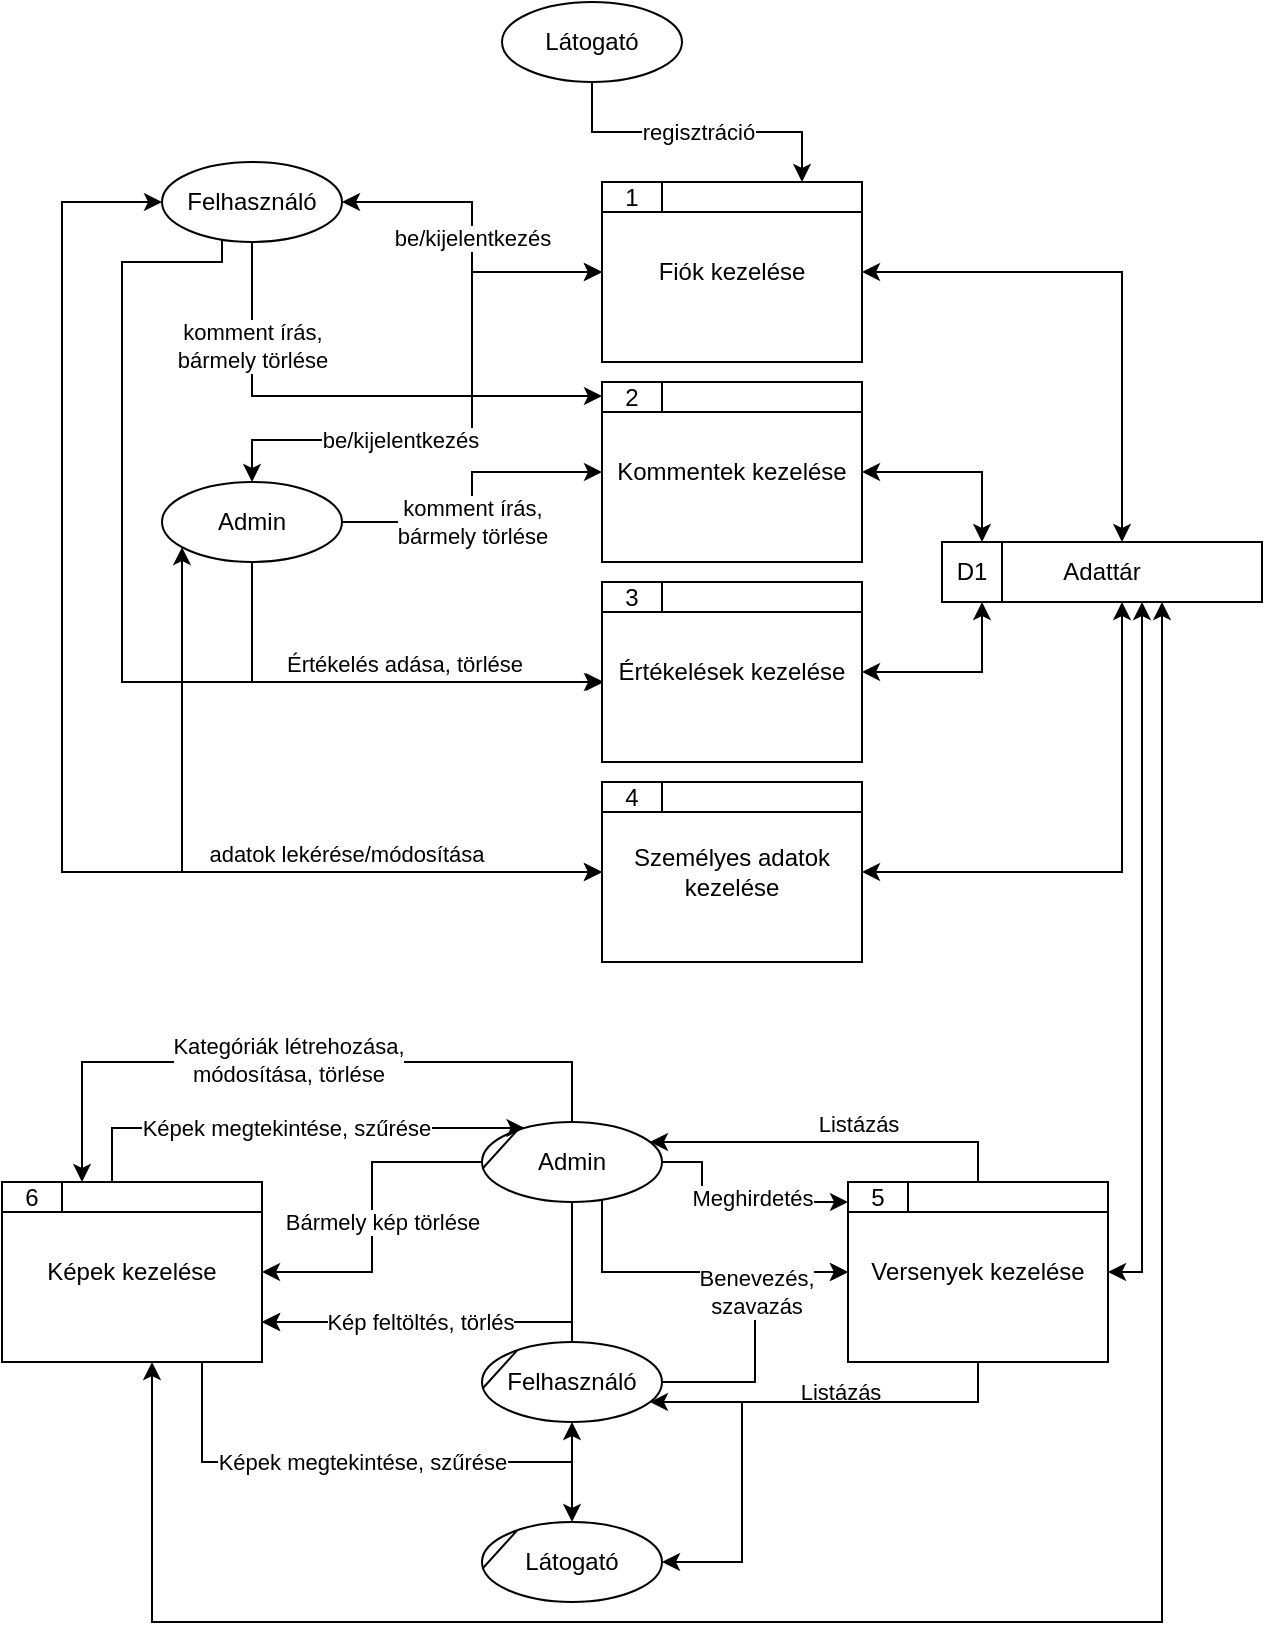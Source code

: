 <mxfile version="13.7.3" type="device"><diagram id="liq6UGpSimHM-IPulGpQ" name="1 oldal"><mxGraphModel dx="1732" dy="805" grid="1" gridSize="10" guides="1" tooltips="1" connect="1" arrows="1" fold="1" page="1" pageScale="1" pageWidth="827" pageHeight="1169" math="0" shadow="0"><root><mxCell id="0"/><mxCell id="1" parent="0"/><mxCell id="KeTaUQjDJI3qpEHihpLi-88" style="edgeStyle=orthogonalEdgeStyle;rounded=0;orthogonalLoop=1;jettySize=auto;html=1;startArrow=none;startFill=0;endArrow=classic;endFill=1;" edge="1" parent="1" source="KeTaUQjDJI3qpEHihpLi-67" target="KeTaUQjDJI3qpEHihpLi-28"><mxGeometry relative="1" as="geometry"><Array as="points"><mxPoint x="70" y="790"/><mxPoint x="255" y="790"/></Array></mxGeometry></mxCell><mxCell id="KeTaUQjDJI3qpEHihpLi-85" style="edgeStyle=orthogonalEdgeStyle;rounded=0;orthogonalLoop=1;jettySize=auto;html=1;startArrow=none;startFill=0;endArrow=classic;endFill=1;" edge="1" parent="1" source="KeTaUQjDJI3qpEHihpLi-34" target="KeTaUQjDJI3qpEHihpLi-67"><mxGeometry relative="1" as="geometry"><Array as="points"><mxPoint x="255" y="720"/></Array></mxGeometry></mxCell><mxCell id="KeTaUQjDJI3qpEHihpLi-12" value="" style="group" vertex="1" connectable="0" parent="1"><mxGeometry x="270" y="150" width="130" height="90" as="geometry"/></mxCell><mxCell id="KeTaUQjDJI3qpEHihpLi-9" value="Fiók kezelése" style="rounded=0;whiteSpace=wrap;html=1;" vertex="1" parent="KeTaUQjDJI3qpEHihpLi-12"><mxGeometry width="130" height="90" as="geometry"/></mxCell><mxCell id="KeTaUQjDJI3qpEHihpLi-10" value="1" style="rounded=0;whiteSpace=wrap;html=1;" vertex="1" parent="KeTaUQjDJI3qpEHihpLi-12"><mxGeometry width="30" height="15" as="geometry"/></mxCell><mxCell id="KeTaUQjDJI3qpEHihpLi-11" value="" style="rounded=0;whiteSpace=wrap;html=1;" vertex="1" parent="KeTaUQjDJI3qpEHihpLi-12"><mxGeometry x="30" width="100" height="15" as="geometry"/></mxCell><mxCell id="KeTaUQjDJI3qpEHihpLi-14" value="" style="group" vertex="1" connectable="0" parent="1"><mxGeometry x="270" y="250" width="130" height="90" as="geometry"/></mxCell><mxCell id="KeTaUQjDJI3qpEHihpLi-15" value="Kommentek kezelése" style="rounded=0;whiteSpace=wrap;html=1;" vertex="1" parent="KeTaUQjDJI3qpEHihpLi-14"><mxGeometry width="130" height="90" as="geometry"/></mxCell><mxCell id="KeTaUQjDJI3qpEHihpLi-16" value="2" style="rounded=0;whiteSpace=wrap;html=1;" vertex="1" parent="KeTaUQjDJI3qpEHihpLi-14"><mxGeometry width="30" height="15" as="geometry"/></mxCell><mxCell id="KeTaUQjDJI3qpEHihpLi-17" value="" style="rounded=0;whiteSpace=wrap;html=1;" vertex="1" parent="KeTaUQjDJI3qpEHihpLi-14"><mxGeometry x="30" width="100" height="15" as="geometry"/></mxCell><mxCell id="KeTaUQjDJI3qpEHihpLi-18" value="" style="group" vertex="1" connectable="0" parent="1"><mxGeometry x="270" y="450" width="130" height="90" as="geometry"/></mxCell><mxCell id="KeTaUQjDJI3qpEHihpLi-19" value="Személyes adatok&lt;br&gt;kezelése" style="rounded=0;whiteSpace=wrap;html=1;" vertex="1" parent="KeTaUQjDJI3qpEHihpLi-18"><mxGeometry width="130" height="90" as="geometry"/></mxCell><mxCell id="KeTaUQjDJI3qpEHihpLi-20" value="4" style="rounded=0;whiteSpace=wrap;html=1;" vertex="1" parent="KeTaUQjDJI3qpEHihpLi-18"><mxGeometry width="30" height="15" as="geometry"/></mxCell><mxCell id="KeTaUQjDJI3qpEHihpLi-21" value="" style="rounded=0;whiteSpace=wrap;html=1;" vertex="1" parent="KeTaUQjDJI3qpEHihpLi-18"><mxGeometry x="30" width="100" height="15" as="geometry"/></mxCell><mxCell id="KeTaUQjDJI3qpEHihpLi-24" value="" style="group" vertex="1" connectable="0" parent="1"><mxGeometry x="440" y="330" width="160" height="30" as="geometry"/></mxCell><mxCell id="KeTaUQjDJI3qpEHihpLi-22" value="Adattár" style="rounded=0;whiteSpace=wrap;html=1;" vertex="1" parent="KeTaUQjDJI3qpEHihpLi-24"><mxGeometry width="160" height="30" as="geometry"/></mxCell><mxCell id="KeTaUQjDJI3qpEHihpLi-23" value="D1" style="rounded=0;whiteSpace=wrap;html=1;" vertex="1" parent="KeTaUQjDJI3qpEHihpLi-24"><mxGeometry width="30" height="30" as="geometry"/></mxCell><mxCell id="KeTaUQjDJI3qpEHihpLi-43" value="regisztráció" style="edgeStyle=orthogonalEdgeStyle;rounded=0;orthogonalLoop=1;jettySize=auto;html=1;" edge="1" parent="1" source="KeTaUQjDJI3qpEHihpLi-25" target="KeTaUQjDJI3qpEHihpLi-9"><mxGeometry relative="1" as="geometry"><Array as="points"><mxPoint x="265" y="125"/><mxPoint x="370" y="125"/></Array></mxGeometry></mxCell><mxCell id="KeTaUQjDJI3qpEHihpLi-51" value="be/kijelentkezés" style="edgeStyle=orthogonalEdgeStyle;rounded=0;orthogonalLoop=1;jettySize=auto;html=1;entryX=1;entryY=0.5;entryDx=0;entryDy=0;startArrow=classic;startFill=1;" edge="1" parent="1" source="KeTaUQjDJI3qpEHihpLi-9" target="KeTaUQjDJI3qpEHihpLi-26"><mxGeometry relative="1" as="geometry"/></mxCell><mxCell id="KeTaUQjDJI3qpEHihpLi-25" value="Látogató" style="ellipse;whiteSpace=wrap;html=1;rounded=0;" vertex="1" parent="1"><mxGeometry x="220" y="60" width="90" height="40" as="geometry"/></mxCell><mxCell id="KeTaUQjDJI3qpEHihpLi-52" value="adatok lekérése/módosítása" style="edgeStyle=orthogonalEdgeStyle;rounded=0;orthogonalLoop=1;jettySize=auto;html=1;entryX=0;entryY=0.5;entryDx=0;entryDy=0;startArrow=classic;startFill=1;" edge="1" parent="1" source="KeTaUQjDJI3qpEHihpLi-26" target="KeTaUQjDJI3qpEHihpLi-19"><mxGeometry x="0.609" y="9" relative="1" as="geometry"><Array as="points"><mxPoint y="160"/><mxPoint y="495"/></Array><mxPoint as="offset"/></mxGeometry></mxCell><mxCell id="KeTaUQjDJI3qpEHihpLi-62" style="edgeStyle=orthogonalEdgeStyle;rounded=0;orthogonalLoop=1;jettySize=auto;html=1;entryX=0.007;entryY=0.556;entryDx=0;entryDy=0;entryPerimeter=0;startArrow=none;startFill=0;endArrow=classic;endFill=1;" edge="1" parent="1" source="KeTaUQjDJI3qpEHihpLi-26" target="KeTaUQjDJI3qpEHihpLi-40"><mxGeometry relative="1" as="geometry"><Array as="points"><mxPoint x="80" y="190"/><mxPoint x="30" y="190"/><mxPoint x="30" y="400"/></Array></mxGeometry></mxCell><mxCell id="KeTaUQjDJI3qpEHihpLi-26" value="Felhasználó" style="ellipse;whiteSpace=wrap;html=1;rounded=0;" vertex="1" parent="1"><mxGeometry x="50" y="140" width="90" height="40" as="geometry"/></mxCell><mxCell id="KeTaUQjDJI3qpEHihpLi-58" value="komment írás,&lt;br&gt;bármely törlése" style="edgeStyle=orthogonalEdgeStyle;rounded=0;orthogonalLoop=1;jettySize=auto;html=1;startArrow=none;startFill=0;endArrow=classic;endFill=1;" edge="1" parent="1" source="KeTaUQjDJI3qpEHihpLi-27" target="KeTaUQjDJI3qpEHihpLi-15"><mxGeometry x="-0.161" relative="1" as="geometry"><mxPoint as="offset"/></mxGeometry></mxCell><mxCell id="KeTaUQjDJI3qpEHihpLi-63" style="edgeStyle=orthogonalEdgeStyle;rounded=0;orthogonalLoop=1;jettySize=auto;html=1;startArrow=classic;startFill=1;endArrow=classic;endFill=1;" edge="1" parent="1" source="KeTaUQjDJI3qpEHihpLi-27" target="KeTaUQjDJI3qpEHihpLi-19"><mxGeometry relative="1" as="geometry"><Array as="points"><mxPoint x="60" y="495"/></Array></mxGeometry></mxCell><mxCell id="KeTaUQjDJI3qpEHihpLi-27" value="Admin" style="ellipse;whiteSpace=wrap;html=1;rounded=0;" vertex="1" parent="1"><mxGeometry x="50" y="300" width="90" height="40" as="geometry"/></mxCell><mxCell id="KeTaUQjDJI3qpEHihpLi-31" value="" style="group" vertex="1" connectable="0" parent="1"><mxGeometry x="210" y="730" width="90" height="40" as="geometry"/></mxCell><mxCell id="KeTaUQjDJI3qpEHihpLi-28" value="Felhasználó" style="ellipse;whiteSpace=wrap;html=1;rounded=0;" vertex="1" parent="KeTaUQjDJI3qpEHihpLi-31"><mxGeometry width="90" height="40" as="geometry"/></mxCell><mxCell id="KeTaUQjDJI3qpEHihpLi-29" value="" style="endArrow=none;html=1;entryX=0.194;entryY=0.108;entryDx=0;entryDy=0;entryPerimeter=0;exitX=0.002;exitY=0.584;exitDx=0;exitDy=0;exitPerimeter=0;" edge="1" parent="KeTaUQjDJI3qpEHihpLi-31" source="KeTaUQjDJI3qpEHihpLi-28" target="KeTaUQjDJI3qpEHihpLi-28"><mxGeometry width="50" height="50" relative="1" as="geometry"><mxPoint x="20" y="-90" as="sourcePoint"/><mxPoint x="70" y="-140" as="targetPoint"/></mxGeometry></mxCell><mxCell id="KeTaUQjDJI3qpEHihpLi-33" value="" style="group" vertex="1" connectable="0" parent="1"><mxGeometry x="210" y="620" width="90" height="40" as="geometry"/></mxCell><mxCell id="KeTaUQjDJI3qpEHihpLi-34" value="Admin" style="ellipse;whiteSpace=wrap;html=1;rounded=0;" vertex="1" parent="KeTaUQjDJI3qpEHihpLi-33"><mxGeometry width="90" height="40" as="geometry"/></mxCell><mxCell id="KeTaUQjDJI3qpEHihpLi-35" value="" style="endArrow=none;html=1;entryX=0.194;entryY=0.108;entryDx=0;entryDy=0;entryPerimeter=0;exitX=0.002;exitY=0.584;exitDx=0;exitDy=0;exitPerimeter=0;" edge="1" parent="KeTaUQjDJI3qpEHihpLi-33" source="KeTaUQjDJI3qpEHihpLi-34" target="KeTaUQjDJI3qpEHihpLi-34"><mxGeometry width="50" height="50" relative="1" as="geometry"><mxPoint x="20" y="-90" as="sourcePoint"/><mxPoint x="70" y="-140" as="targetPoint"/></mxGeometry></mxCell><mxCell id="KeTaUQjDJI3qpEHihpLi-36" value="" style="group" vertex="1" connectable="0" parent="1"><mxGeometry x="210" y="820" width="90" height="40" as="geometry"/></mxCell><mxCell id="KeTaUQjDJI3qpEHihpLi-37" value="Látogató" style="ellipse;whiteSpace=wrap;html=1;rounded=0;" vertex="1" parent="KeTaUQjDJI3qpEHihpLi-36"><mxGeometry width="90" height="40" as="geometry"/></mxCell><mxCell id="KeTaUQjDJI3qpEHihpLi-38" value="" style="endArrow=none;html=1;entryX=0.194;entryY=0.108;entryDx=0;entryDy=0;entryPerimeter=0;exitX=0.002;exitY=0.584;exitDx=0;exitDy=0;exitPerimeter=0;" edge="1" parent="KeTaUQjDJI3qpEHihpLi-36" source="KeTaUQjDJI3qpEHihpLi-37" target="KeTaUQjDJI3qpEHihpLi-37"><mxGeometry width="50" height="50" relative="1" as="geometry"><mxPoint x="20" y="-90" as="sourcePoint"/><mxPoint x="70" y="-140" as="targetPoint"/></mxGeometry></mxCell><mxCell id="KeTaUQjDJI3qpEHihpLi-39" value="" style="group" vertex="1" connectable="0" parent="1"><mxGeometry x="270" y="350" width="130" height="90" as="geometry"/></mxCell><mxCell id="KeTaUQjDJI3qpEHihpLi-40" value="Értékelések kezelése" style="rounded=0;whiteSpace=wrap;html=1;" vertex="1" parent="KeTaUQjDJI3qpEHihpLi-39"><mxGeometry width="130" height="90" as="geometry"/></mxCell><mxCell id="KeTaUQjDJI3qpEHihpLi-41" value="3" style="rounded=0;whiteSpace=wrap;html=1;" vertex="1" parent="KeTaUQjDJI3qpEHihpLi-39"><mxGeometry width="30" height="15" as="geometry"/></mxCell><mxCell id="KeTaUQjDJI3qpEHihpLi-42" value="" style="rounded=0;whiteSpace=wrap;html=1;" vertex="1" parent="KeTaUQjDJI3qpEHihpLi-39"><mxGeometry x="30" width="100" height="15" as="geometry"/></mxCell><mxCell id="KeTaUQjDJI3qpEHihpLi-45" style="edgeStyle=orthogonalEdgeStyle;rounded=0;orthogonalLoop=1;jettySize=auto;html=1;entryX=1;entryY=0.5;entryDx=0;entryDy=0;startArrow=classic;startFill=1;" edge="1" parent="1" source="KeTaUQjDJI3qpEHihpLi-22" target="KeTaUQjDJI3qpEHihpLi-9"><mxGeometry relative="1" as="geometry"><Array as="points"><mxPoint x="530" y="195"/></Array></mxGeometry></mxCell><mxCell id="KeTaUQjDJI3qpEHihpLi-46" style="edgeStyle=orthogonalEdgeStyle;rounded=0;orthogonalLoop=1;jettySize=auto;html=1;entryX=1;entryY=0.5;entryDx=0;entryDy=0;startArrow=classic;startFill=1;" edge="1" parent="1" source="KeTaUQjDJI3qpEHihpLi-22" target="KeTaUQjDJI3qpEHihpLi-15"><mxGeometry relative="1" as="geometry"><Array as="points"><mxPoint x="460" y="295"/></Array></mxGeometry></mxCell><mxCell id="KeTaUQjDJI3qpEHihpLi-47" style="edgeStyle=orthogonalEdgeStyle;rounded=0;orthogonalLoop=1;jettySize=auto;html=1;entryX=1;entryY=0.5;entryDx=0;entryDy=0;startArrow=classic;startFill=1;" edge="1" parent="1" source="KeTaUQjDJI3qpEHihpLi-22" target="KeTaUQjDJI3qpEHihpLi-40"><mxGeometry relative="1" as="geometry"><Array as="points"><mxPoint x="460" y="395"/></Array></mxGeometry></mxCell><mxCell id="KeTaUQjDJI3qpEHihpLi-48" style="edgeStyle=orthogonalEdgeStyle;rounded=0;orthogonalLoop=1;jettySize=auto;html=1;entryX=1;entryY=0.5;entryDx=0;entryDy=0;startArrow=classic;startFill=1;" edge="1" parent="1" source="KeTaUQjDJI3qpEHihpLi-22" target="KeTaUQjDJI3qpEHihpLi-19"><mxGeometry relative="1" as="geometry"><Array as="points"><mxPoint x="530" y="495"/></Array></mxGeometry></mxCell><mxCell id="KeTaUQjDJI3qpEHihpLi-53" value="be/kijelentkezés" style="edgeStyle=orthogonalEdgeStyle;rounded=0;orthogonalLoop=1;jettySize=auto;html=1;startArrow=classic;startFill=1;" edge="1" parent="1" source="KeTaUQjDJI3qpEHihpLi-9" target="KeTaUQjDJI3qpEHihpLi-27"><mxGeometry x="0.321" relative="1" as="geometry"><mxPoint x="280" y="205.034" as="sourcePoint"/><mxPoint x="150.0" y="170" as="targetPoint"/><Array as="points"><mxPoint x="205" y="195"/><mxPoint x="205" y="279"/><mxPoint x="95" y="279"/></Array><mxPoint as="offset"/></mxGeometry></mxCell><mxCell id="KeTaUQjDJI3qpEHihpLi-54" value="" style="group" vertex="1" connectable="0" parent="1"><mxGeometry x="393" y="650" width="130" height="90" as="geometry"/></mxCell><mxCell id="KeTaUQjDJI3qpEHihpLi-55" value="Versenyek kezelése" style="rounded=0;whiteSpace=wrap;html=1;" vertex="1" parent="KeTaUQjDJI3qpEHihpLi-54"><mxGeometry width="130" height="90" as="geometry"/></mxCell><mxCell id="KeTaUQjDJI3qpEHihpLi-56" value="5" style="rounded=0;whiteSpace=wrap;html=1;" vertex="1" parent="KeTaUQjDJI3qpEHihpLi-54"><mxGeometry width="30" height="15" as="geometry"/></mxCell><mxCell id="KeTaUQjDJI3qpEHihpLi-57" value="" style="rounded=0;whiteSpace=wrap;html=1;" vertex="1" parent="KeTaUQjDJI3qpEHihpLi-54"><mxGeometry x="30" width="100" height="15" as="geometry"/></mxCell><mxCell id="KeTaUQjDJI3qpEHihpLi-59" value="komment írás,&lt;br&gt;bármely törlése" style="edgeStyle=orthogonalEdgeStyle;rounded=0;orthogonalLoop=1;jettySize=auto;html=1;startArrow=none;startFill=0;endArrow=classic;endFill=1;" edge="1" parent="1" source="KeTaUQjDJI3qpEHihpLi-26" target="KeTaUQjDJI3qpEHihpLi-15"><mxGeometry x="-0.592" relative="1" as="geometry"><mxPoint x="150" y="330.0" as="sourcePoint"/><mxPoint x="280" y="305.034" as="targetPoint"/><Array as="points"><mxPoint x="95" y="257"/></Array><mxPoint as="offset"/></mxGeometry></mxCell><mxCell id="KeTaUQjDJI3qpEHihpLi-61" value="Értékelés adása, törlése" style="edgeStyle=orthogonalEdgeStyle;rounded=0;orthogonalLoop=1;jettySize=auto;html=1;startArrow=none;startFill=0;endArrow=classic;endFill=1;" edge="1" parent="1" source="KeTaUQjDJI3qpEHihpLi-27" target="KeTaUQjDJI3qpEHihpLi-40"><mxGeometry x="0.157" y="9" relative="1" as="geometry"><mxPoint x="90" y="407.48" as="sourcePoint"/><mxPoint x="220" y="382.514" as="targetPoint"/><mxPoint as="offset"/><Array as="points"><mxPoint x="95" y="400"/></Array></mxGeometry></mxCell><mxCell id="KeTaUQjDJI3qpEHihpLi-66" value="" style="group" vertex="1" connectable="0" parent="1"><mxGeometry x="-30" y="650" width="130" height="90" as="geometry"/></mxCell><mxCell id="KeTaUQjDJI3qpEHihpLi-67" value="Képek kezelése" style="rounded=0;whiteSpace=wrap;html=1;" vertex="1" parent="KeTaUQjDJI3qpEHihpLi-66"><mxGeometry width="130" height="90" as="geometry"/></mxCell><mxCell id="KeTaUQjDJI3qpEHihpLi-68" value="6" style="rounded=0;whiteSpace=wrap;html=1;" vertex="1" parent="KeTaUQjDJI3qpEHihpLi-66"><mxGeometry width="30" height="15" as="geometry"/></mxCell><mxCell id="KeTaUQjDJI3qpEHihpLi-69" value="" style="rounded=0;whiteSpace=wrap;html=1;" vertex="1" parent="KeTaUQjDJI3qpEHihpLi-66"><mxGeometry x="30" width="100" height="15" as="geometry"/></mxCell><mxCell id="KeTaUQjDJI3qpEHihpLi-73" style="edgeStyle=orthogonalEdgeStyle;rounded=0;orthogonalLoop=1;jettySize=auto;html=1;startArrow=classic;startFill=1;" edge="1" parent="1" source="KeTaUQjDJI3qpEHihpLi-22" target="KeTaUQjDJI3qpEHihpLi-55"><mxGeometry relative="1" as="geometry"><mxPoint x="540" y="370" as="sourcePoint"/><mxPoint x="410" y="505" as="targetPoint"/><Array as="points"><mxPoint x="540" y="695"/></Array></mxGeometry></mxCell><mxCell id="KeTaUQjDJI3qpEHihpLi-74" style="edgeStyle=orthogonalEdgeStyle;rounded=0;orthogonalLoop=1;jettySize=auto;html=1;startArrow=classic;startFill=1;" edge="1" parent="1" source="KeTaUQjDJI3qpEHihpLi-22" target="KeTaUQjDJI3qpEHihpLi-67"><mxGeometry relative="1" as="geometry"><mxPoint x="550" y="370" as="sourcePoint"/><mxPoint x="423.0" y="645.034" as="targetPoint"/><Array as="points"><mxPoint x="550" y="870"/><mxPoint x="45" y="870"/></Array></mxGeometry></mxCell><mxCell id="KeTaUQjDJI3qpEHihpLi-76" value="" style="edgeStyle=orthogonalEdgeStyle;rounded=0;orthogonalLoop=1;jettySize=auto;html=1;startArrow=none;startFill=0;endArrow=classic;endFill=1;" edge="1" parent="1" source="KeTaUQjDJI3qpEHihpLi-34" target="KeTaUQjDJI3qpEHihpLi-55"><mxGeometry relative="1" as="geometry"><mxPoint x="230" y="760" as="sourcePoint"/><mxPoint x="403" y="705" as="targetPoint"/><Array as="points"><mxPoint x="270" y="695"/></Array></mxGeometry></mxCell><mxCell id="KeTaUQjDJI3qpEHihpLi-77" value="Meghirdetés" style="edgeStyle=orthogonalEdgeStyle;rounded=0;orthogonalLoop=1;jettySize=auto;html=1;startArrow=none;startFill=0;endArrow=classic;endFill=1;" edge="1" parent="1" source="KeTaUQjDJI3qpEHihpLi-34" target="KeTaUQjDJI3qpEHihpLi-55"><mxGeometry x="0.15" y="2" relative="1" as="geometry"><Array as="points"><mxPoint x="320" y="640"/><mxPoint x="320" y="660"/></Array><mxPoint as="offset"/></mxGeometry></mxCell><mxCell id="KeTaUQjDJI3qpEHihpLi-75" value="Benevezés,&lt;br&gt;szavazás" style="edgeStyle=orthogonalEdgeStyle;rounded=0;orthogonalLoop=1;jettySize=auto;html=1;startArrow=none;startFill=0;endArrow=classic;endFill=1;" edge="1" parent="1" source="KeTaUQjDJI3qpEHihpLi-28" target="KeTaUQjDJI3qpEHihpLi-55"><mxGeometry x="0.241" relative="1" as="geometry"><mxPoint as="offset"/></mxGeometry></mxCell><mxCell id="KeTaUQjDJI3qpEHihpLi-78" value="Listázás" style="edgeStyle=orthogonalEdgeStyle;rounded=0;orthogonalLoop=1;jettySize=auto;html=1;startArrow=classic;startFill=1;endArrow=none;endFill=0;" edge="1" parent="1" source="KeTaUQjDJI3qpEHihpLi-37" target="KeTaUQjDJI3qpEHihpLi-55"><mxGeometry x="0.305" y="5" relative="1" as="geometry"><Array as="points"><mxPoint x="340" y="840"/><mxPoint x="340" y="760"/><mxPoint x="458" y="760"/></Array><mxPoint as="offset"/></mxGeometry></mxCell><mxCell id="KeTaUQjDJI3qpEHihpLi-79" style="edgeStyle=orthogonalEdgeStyle;rounded=0;orthogonalLoop=1;jettySize=auto;html=1;startArrow=none;startFill=0;endArrow=classic;endFill=1;" edge="1" parent="1" source="KeTaUQjDJI3qpEHihpLi-55" target="KeTaUQjDJI3qpEHihpLi-28"><mxGeometry relative="1" as="geometry"><Array as="points"><mxPoint x="458" y="760"/></Array></mxGeometry></mxCell><mxCell id="KeTaUQjDJI3qpEHihpLi-80" value="Listázás" style="edgeStyle=orthogonalEdgeStyle;rounded=0;orthogonalLoop=1;jettySize=auto;html=1;startArrow=classic;startFill=1;endArrow=none;endFill=0;" edge="1" parent="1" source="KeTaUQjDJI3qpEHihpLi-34" target="KeTaUQjDJI3qpEHihpLi-55"><mxGeometry x="0.129" y="9" relative="1" as="geometry"><mxPoint x="230" y="860" as="sourcePoint"/><mxPoint x="468.0" y="750" as="targetPoint"/><Array as="points"><mxPoint x="458" y="630"/></Array><mxPoint as="offset"/></mxGeometry></mxCell><mxCell id="KeTaUQjDJI3qpEHihpLi-81" style="edgeStyle=orthogonalEdgeStyle;rounded=0;orthogonalLoop=1;jettySize=auto;html=1;startArrow=none;startFill=0;endArrow=classic;endFill=1;" edge="1" parent="1" source="KeTaUQjDJI3qpEHihpLi-34" target="KeTaUQjDJI3qpEHihpLi-67"><mxGeometry relative="1" as="geometry"/></mxCell><mxCell id="KeTaUQjDJI3qpEHihpLi-82" value="Bármely kép törlése" style="edgeLabel;html=1;align=center;verticalAlign=middle;resizable=0;points=[];" vertex="1" connectable="0" parent="KeTaUQjDJI3qpEHihpLi-81"><mxGeometry x="0.327" y="1" relative="1" as="geometry"><mxPoint x="4" y="-24.52" as="offset"/></mxGeometry></mxCell><mxCell id="KeTaUQjDJI3qpEHihpLi-83" style="edgeStyle=orthogonalEdgeStyle;rounded=0;orthogonalLoop=1;jettySize=auto;html=1;startArrow=none;startFill=0;endArrow=classic;endFill=1;" edge="1" parent="1" source="KeTaUQjDJI3qpEHihpLi-28" target="KeTaUQjDJI3qpEHihpLi-67"><mxGeometry relative="1" as="geometry"><mxPoint x="220" y="650" as="sourcePoint"/><mxPoint x="110" y="705" as="targetPoint"/><Array as="points"><mxPoint x="255" y="720"/></Array></mxGeometry></mxCell><mxCell id="KeTaUQjDJI3qpEHihpLi-84" value="Kép feltöltés, törlés" style="edgeLabel;html=1;align=center;verticalAlign=middle;resizable=0;points=[];" vertex="1" connectable="0" parent="KeTaUQjDJI3qpEHihpLi-83"><mxGeometry x="0.327" y="1" relative="1" as="geometry"><mxPoint x="22.86" y="-1" as="offset"/></mxGeometry></mxCell><mxCell id="KeTaUQjDJI3qpEHihpLi-87" value="Képek megtekintése, szűrése" style="edgeStyle=orthogonalEdgeStyle;rounded=0;orthogonalLoop=1;jettySize=auto;html=1;startArrow=classic;startFill=1;endArrow=none;endFill=0;" edge="1" parent="1" source="KeTaUQjDJI3qpEHihpLi-37" target="KeTaUQjDJI3qpEHihpLi-67"><mxGeometry x="0.019" relative="1" as="geometry"><Array as="points"><mxPoint x="255" y="790"/><mxPoint x="70" y="790"/></Array><mxPoint as="offset"/></mxGeometry></mxCell><mxCell id="KeTaUQjDJI3qpEHihpLi-89" value="Képek megtekintése, szűrése" style="edgeStyle=orthogonalEdgeStyle;rounded=0;orthogonalLoop=1;jettySize=auto;html=1;startArrow=classic;startFill=1;endArrow=none;endFill=0;" edge="1" parent="1" source="KeTaUQjDJI3qpEHihpLi-34" target="KeTaUQjDJI3qpEHihpLi-67"><mxGeometry x="0.019" relative="1" as="geometry"><mxPoint x="209.97" y="645" as="sourcePoint"/><mxPoint x="24.97" y="565" as="targetPoint"/><Array as="points"><mxPoint x="25" y="623"/></Array><mxPoint as="offset"/></mxGeometry></mxCell><mxCell id="KeTaUQjDJI3qpEHihpLi-90" style="edgeStyle=orthogonalEdgeStyle;rounded=0;orthogonalLoop=1;jettySize=auto;html=1;startArrow=none;startFill=0;endArrow=classic;endFill=1;" edge="1" parent="1" source="KeTaUQjDJI3qpEHihpLi-34" target="KeTaUQjDJI3qpEHihpLi-67"><mxGeometry relative="1" as="geometry"><Array as="points"><mxPoint x="255" y="590"/><mxPoint x="10" y="590"/></Array></mxGeometry></mxCell><mxCell id="KeTaUQjDJI3qpEHihpLi-91" value="Kategóriák létrehozása,&lt;br&gt;módosítása, törlése" style="edgeLabel;html=1;align=center;verticalAlign=middle;resizable=0;points=[];" vertex="1" connectable="0" parent="KeTaUQjDJI3qpEHihpLi-90"><mxGeometry x="0.026" y="-1" relative="1" as="geometry"><mxPoint as="offset"/></mxGeometry></mxCell></root></mxGraphModel></diagram></mxfile>